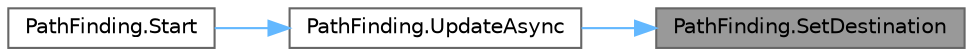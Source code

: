 digraph "PathFinding.SetDestination"
{
 // LATEX_PDF_SIZE
  bgcolor="transparent";
  edge [fontname=Helvetica,fontsize=10,labelfontname=Helvetica,labelfontsize=10];
  node [fontname=Helvetica,fontsize=10,shape=box,height=0.2,width=0.4];
  rankdir="RL";
  Node1 [id="Node000001",label="PathFinding.SetDestination",height=0.2,width=0.4,color="gray40", fillcolor="grey60", style="filled", fontcolor="black",tooltip=" "];
  Node1 -> Node2 [id="edge1_Node000001_Node000002",dir="back",color="steelblue1",style="solid",tooltip=" "];
  Node2 [id="Node000002",label="PathFinding.UpdateAsync",height=0.2,width=0.4,color="grey40", fillcolor="white", style="filled",URL="$class_path_finding.html#a10684b9909e04f902e1947be062e067e",tooltip=" "];
  Node2 -> Node3 [id="edge2_Node000002_Node000003",dir="back",color="steelblue1",style="solid",tooltip=" "];
  Node3 [id="Node000003",label="PathFinding.Start",height=0.2,width=0.4,color="grey40", fillcolor="white", style="filled",URL="$class_path_finding.html#a3d526b196c3777ba8d89784a597125f4",tooltip=" "];
}
